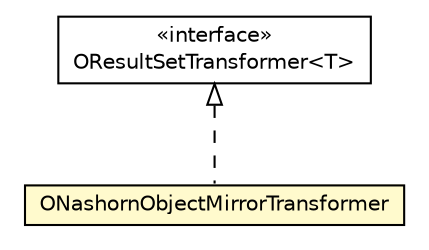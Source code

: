#!/usr/local/bin/dot
#
# Class diagram 
# Generated by UMLGraph version R5_6-24-gf6e263 (http://www.umlgraph.org/)
#

digraph G {
	edge [fontname="Helvetica",fontsize=10,labelfontname="Helvetica",labelfontsize=10];
	node [fontname="Helvetica",fontsize=10,shape=plaintext];
	nodesep=0.25;
	ranksep=0.5;
	// com.orientechnologies.orient.core.command.script.transformer.resultset.ONashornObjectMirrorTransformer
	c4628069 [label=<<table title="com.orientechnologies.orient.core.command.script.transformer.resultset.ONashornObjectMirrorTransformer" border="0" cellborder="1" cellspacing="0" cellpadding="2" port="p" bgcolor="lemonChiffon" href="./ONashornObjectMirrorTransformer.html">
		<tr><td><table border="0" cellspacing="0" cellpadding="1">
<tr><td align="center" balign="center"> ONashornObjectMirrorTransformer </td></tr>
		</table></td></tr>
		</table>>, URL="./ONashornObjectMirrorTransformer.html", fontname="Helvetica", fontcolor="black", fontsize=10.0];
	// com.orientechnologies.orient.core.command.script.transformer.resultset.OResultSetTransformer<T>
	c4628070 [label=<<table title="com.orientechnologies.orient.core.command.script.transformer.resultset.OResultSetTransformer" border="0" cellborder="1" cellspacing="0" cellpadding="2" port="p" href="./OResultSetTransformer.html">
		<tr><td><table border="0" cellspacing="0" cellpadding="1">
<tr><td align="center" balign="center"> &#171;interface&#187; </td></tr>
<tr><td align="center" balign="center"> OResultSetTransformer&lt;T&gt; </td></tr>
		</table></td></tr>
		</table>>, URL="./OResultSetTransformer.html", fontname="Helvetica", fontcolor="black", fontsize=10.0];
	//com.orientechnologies.orient.core.command.script.transformer.resultset.ONashornObjectMirrorTransformer implements com.orientechnologies.orient.core.command.script.transformer.resultset.OResultSetTransformer<T>
	c4628070:p -> c4628069:p [dir=back,arrowtail=empty,style=dashed];
}

